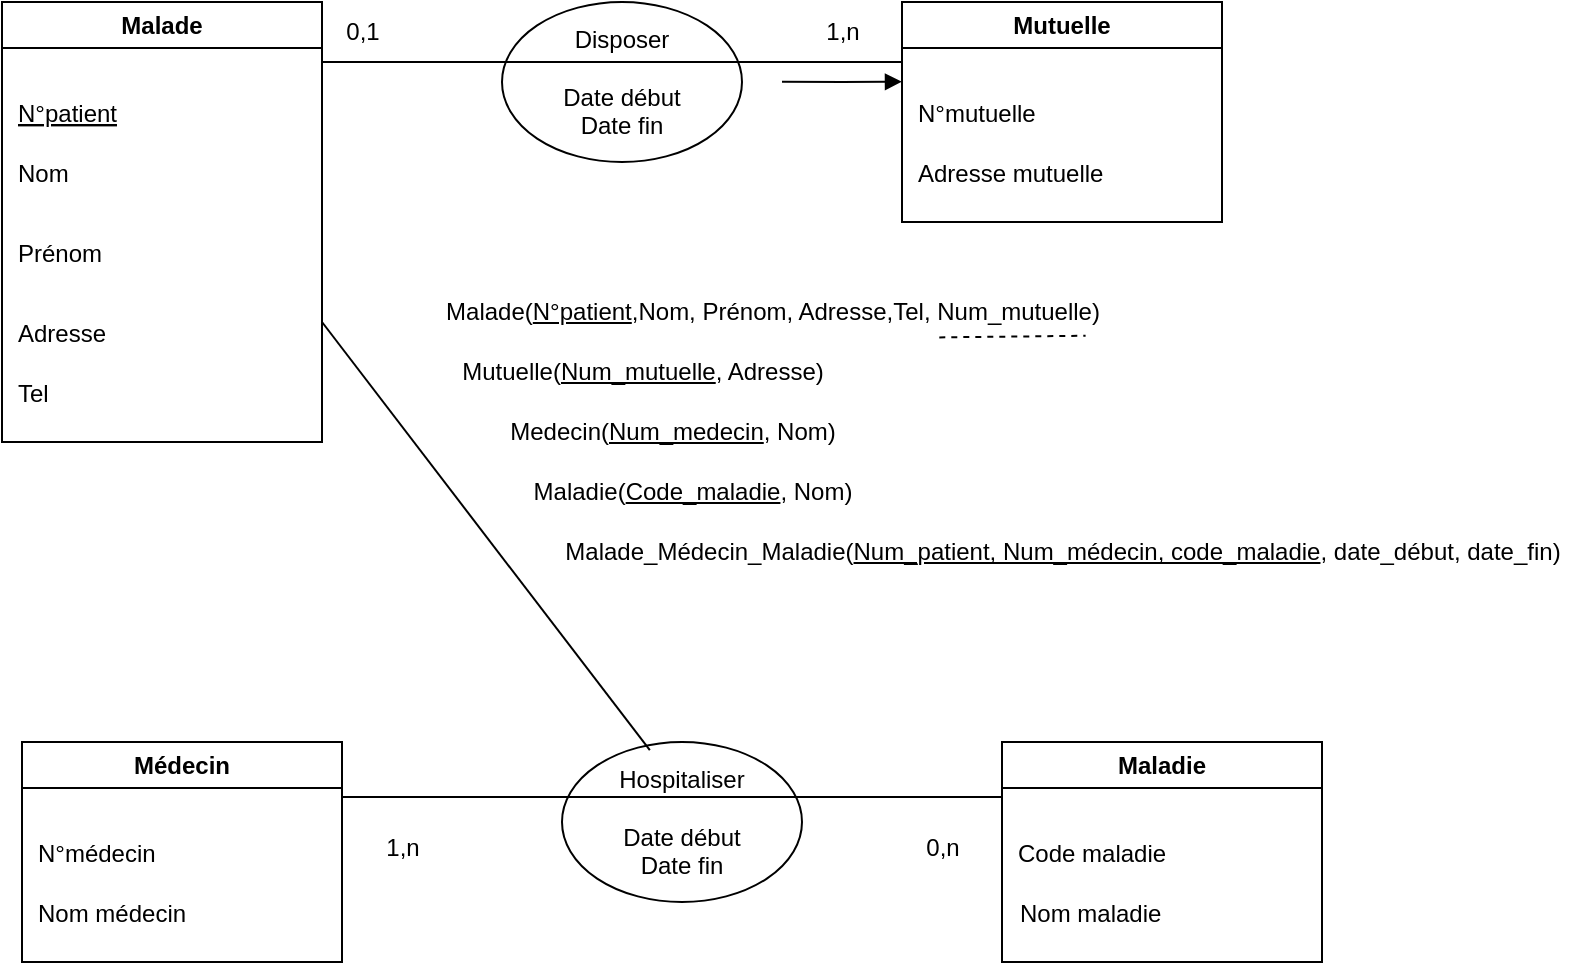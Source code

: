 <mxfile version="25.0.1">
  <diagram id="R2lEEEUBdFMjLlhIrx00" name="Page-1">
    <mxGraphModel dx="2154" dy="1050" grid="1" gridSize="10" guides="1" tooltips="1" connect="1" arrows="1" fold="1" page="1" pageScale="1" pageWidth="850" pageHeight="1100" math="0" shadow="0" extFonts="Permanent Marker^https://fonts.googleapis.com/css?family=Permanent+Marker">
      <root>
        <mxCell id="0" />
        <mxCell id="1" parent="0" />
        <mxCell id="NeTO1dt7-RtWeZAmDibY-6" value="&lt;span style=&quot;text-wrap-mode: nowrap;&quot;&gt;Malade&lt;/span&gt;" style="swimlane;whiteSpace=wrap;html=1;" vertex="1" parent="1">
          <mxGeometry x="90" y="100" width="160" height="220" as="geometry" />
        </mxCell>
        <mxCell id="NeTO1dt7-RtWeZAmDibY-3" value="N°patient" style="shape=partialRectangle;overflow=hidden;connectable=0;fillColor=none;top=0;left=0;bottom=0;right=0;align=left;spacingLeft=6;fontStyle=4" vertex="1" parent="NeTO1dt7-RtWeZAmDibY-6">
          <mxGeometry y="40" width="230" height="30" as="geometry">
            <mxRectangle width="230" height="30" as="alternateBounds" />
          </mxGeometry>
        </mxCell>
        <mxCell id="NeTO1dt7-RtWeZAmDibY-7" value="Adresse" style="shape=partialRectangle;overflow=hidden;connectable=0;fillColor=none;top=0;left=0;bottom=0;right=0;align=left;spacingLeft=6;" vertex="1" parent="NeTO1dt7-RtWeZAmDibY-6">
          <mxGeometry y="150" width="230" height="30" as="geometry">
            <mxRectangle width="230" height="30" as="alternateBounds" />
          </mxGeometry>
        </mxCell>
        <mxCell id="NeTO1dt7-RtWeZAmDibY-8" value="Nom" style="shape=partialRectangle;overflow=hidden;connectable=0;fillColor=none;top=0;left=0;bottom=0;right=0;align=left;spacingLeft=6;" vertex="1" parent="NeTO1dt7-RtWeZAmDibY-6">
          <mxGeometry y="70" width="230" height="30" as="geometry">
            <mxRectangle width="230" height="30" as="alternateBounds" />
          </mxGeometry>
        </mxCell>
        <mxCell id="NeTO1dt7-RtWeZAmDibY-13" value="Prénom" style="shape=partialRectangle;overflow=hidden;connectable=0;fillColor=none;top=0;left=0;bottom=0;right=0;align=left;spacingLeft=6;" vertex="1" parent="NeTO1dt7-RtWeZAmDibY-6">
          <mxGeometry y="110" width="230" height="30" as="geometry">
            <mxRectangle width="230" height="30" as="alternateBounds" />
          </mxGeometry>
        </mxCell>
        <mxCell id="NeTO1dt7-RtWeZAmDibY-14" value="Tel" style="shape=partialRectangle;overflow=hidden;connectable=0;fillColor=none;top=0;left=0;bottom=0;right=0;align=left;spacingLeft=6;" vertex="1" parent="NeTO1dt7-RtWeZAmDibY-6">
          <mxGeometry y="180" width="230" height="30" as="geometry">
            <mxRectangle width="230" height="30" as="alternateBounds" />
          </mxGeometry>
        </mxCell>
        <mxCell id="NeTO1dt7-RtWeZAmDibY-15" value="&lt;span style=&quot;text-wrap-mode: nowrap;&quot;&gt;Mutuelle&lt;/span&gt;" style="swimlane;whiteSpace=wrap;html=1;startSize=23;" vertex="1" parent="1">
          <mxGeometry x="540" y="100" width="160" height="110" as="geometry" />
        </mxCell>
        <mxCell id="NeTO1dt7-RtWeZAmDibY-16" value="N°mutuelle" style="shape=partialRectangle;overflow=hidden;connectable=0;fillColor=none;top=0;left=0;bottom=0;right=0;align=left;spacingLeft=6;" vertex="1" parent="NeTO1dt7-RtWeZAmDibY-15">
          <mxGeometry y="40" width="230" height="30" as="geometry">
            <mxRectangle width="230" height="30" as="alternateBounds" />
          </mxGeometry>
        </mxCell>
        <mxCell id="NeTO1dt7-RtWeZAmDibY-18" value="Adresse mutuelle" style="shape=partialRectangle;overflow=hidden;connectable=0;fillColor=none;top=0;left=0;bottom=0;right=0;align=left;spacingLeft=6;" vertex="1" parent="NeTO1dt7-RtWeZAmDibY-15">
          <mxGeometry y="70" width="230" height="30" as="geometry">
            <mxRectangle width="230" height="30" as="alternateBounds" />
          </mxGeometry>
        </mxCell>
        <mxCell id="NeTO1dt7-RtWeZAmDibY-21" value="&lt;span style=&quot;text-wrap-mode: nowrap;&quot;&gt;Maladie&lt;/span&gt;" style="swimlane;whiteSpace=wrap;html=1;" vertex="1" parent="1">
          <mxGeometry x="590" y="470" width="160" height="110" as="geometry" />
        </mxCell>
        <mxCell id="NeTO1dt7-RtWeZAmDibY-22" value="Code maladie" style="shape=partialRectangle;overflow=hidden;connectable=0;fillColor=none;top=0;left=0;bottom=0;right=0;align=left;spacingLeft=6;" vertex="1" parent="NeTO1dt7-RtWeZAmDibY-21">
          <mxGeometry y="40" width="230" height="30" as="geometry">
            <mxRectangle width="230" height="30" as="alternateBounds" />
          </mxGeometry>
        </mxCell>
        <mxCell id="NeTO1dt7-RtWeZAmDibY-24" value="Nom maladie" style="shape=partialRectangle;overflow=hidden;connectable=0;fillColor=none;top=0;left=0;bottom=0;right=0;align=left;spacingLeft=6;" vertex="1" parent="NeTO1dt7-RtWeZAmDibY-21">
          <mxGeometry x="1" y="70" width="230" height="30" as="geometry">
            <mxRectangle width="230" height="30" as="alternateBounds" />
          </mxGeometry>
        </mxCell>
        <mxCell id="NeTO1dt7-RtWeZAmDibY-27" value="&lt;span style=&quot;text-wrap-mode: nowrap;&quot;&gt;Médecin&lt;/span&gt;" style="swimlane;whiteSpace=wrap;html=1;" vertex="1" parent="1">
          <mxGeometry x="100" y="470" width="160" height="110" as="geometry" />
        </mxCell>
        <mxCell id="NeTO1dt7-RtWeZAmDibY-28" value="N°médecin" style="shape=partialRectangle;overflow=hidden;connectable=0;fillColor=none;top=0;left=0;bottom=0;right=0;align=left;spacingLeft=6;" vertex="1" parent="NeTO1dt7-RtWeZAmDibY-27">
          <mxGeometry y="40" width="140" height="30" as="geometry">
            <mxRectangle width="230" height="30" as="alternateBounds" />
          </mxGeometry>
        </mxCell>
        <mxCell id="NeTO1dt7-RtWeZAmDibY-30" value="Nom médecin" style="shape=partialRectangle;overflow=hidden;connectable=0;fillColor=none;top=0;left=0;bottom=0;right=0;align=left;spacingLeft=6;" vertex="1" parent="NeTO1dt7-RtWeZAmDibY-27">
          <mxGeometry y="70" width="230" height="30" as="geometry">
            <mxRectangle width="230" height="30" as="alternateBounds" />
          </mxGeometry>
        </mxCell>
        <mxCell id="NeTO1dt7-RtWeZAmDibY-33" value="&lt;div&gt;Hospitaliser&lt;/div&gt;&lt;div&gt;&lt;br&gt;&lt;/div&gt;&lt;div&gt;Date début&lt;/div&gt;&lt;div&gt;Date fin&lt;/div&gt;" style="ellipse;whiteSpace=wrap;html=1;" vertex="1" parent="1">
          <mxGeometry x="370" y="470" width="120" height="80" as="geometry" />
        </mxCell>
        <mxCell id="NeTO1dt7-RtWeZAmDibY-34" value="Disposer&lt;div&gt;&lt;br&gt;&lt;div&gt;&lt;div&gt;Date début&lt;/div&gt;&lt;div&gt;Date fin&lt;/div&gt;&lt;/div&gt;&lt;/div&gt;" style="ellipse;whiteSpace=wrap;html=1;" vertex="1" parent="1">
          <mxGeometry x="340" y="100" width="120" height="80" as="geometry" />
        </mxCell>
        <mxCell id="NeTO1dt7-RtWeZAmDibY-35" value="" style="endArrow=none;html=1;rounded=0;entryX=0;entryY=0.25;entryDx=0;entryDy=0;exitX=1;exitY=0.25;exitDx=0;exitDy=0;" edge="1" parent="1" source="NeTO1dt7-RtWeZAmDibY-27" target="NeTO1dt7-RtWeZAmDibY-21">
          <mxGeometry width="50" height="50" relative="1" as="geometry">
            <mxPoint x="300" y="490" as="sourcePoint" />
            <mxPoint x="350" y="440" as="targetPoint" />
          </mxGeometry>
        </mxCell>
        <mxCell id="NeTO1dt7-RtWeZAmDibY-36" value="" style="endArrow=none;html=1;rounded=0;" edge="1" parent="1">
          <mxGeometry width="50" height="50" relative="1" as="geometry">
            <mxPoint x="250" y="130" as="sourcePoint" />
            <mxPoint x="540" y="130" as="targetPoint" />
          </mxGeometry>
        </mxCell>
        <mxCell id="NeTO1dt7-RtWeZAmDibY-38" value="1,n" style="text;html=1;align=center;verticalAlign=middle;resizable=0;points=[];autosize=1;strokeColor=none;fillColor=none;" vertex="1" parent="1">
          <mxGeometry x="270" y="508" width="40" height="30" as="geometry" />
        </mxCell>
        <mxCell id="NeTO1dt7-RtWeZAmDibY-39" value="1,n" style="text;html=1;align=center;verticalAlign=middle;resizable=0;points=[];autosize=1;strokeColor=none;fillColor=none;" vertex="1" parent="1">
          <mxGeometry x="490" y="100" width="40" height="30" as="geometry" />
        </mxCell>
        <mxCell id="NeTO1dt7-RtWeZAmDibY-40" value="" style="endArrow=none;html=1;rounded=0;entryX=0.366;entryY=0.051;entryDx=0;entryDy=0;entryPerimeter=0;" edge="1" parent="1" target="NeTO1dt7-RtWeZAmDibY-33">
          <mxGeometry width="50" height="50" relative="1" as="geometry">
            <mxPoint x="250" y="260" as="sourcePoint" />
            <mxPoint x="410" y="460" as="targetPoint" />
          </mxGeometry>
        </mxCell>
        <mxCell id="NeTO1dt7-RtWeZAmDibY-41" value="0,n" style="text;html=1;align=center;verticalAlign=middle;resizable=0;points=[];autosize=1;strokeColor=none;fillColor=none;" vertex="1" parent="1">
          <mxGeometry x="540" y="508" width="40" height="30" as="geometry" />
        </mxCell>
        <mxCell id="NeTO1dt7-RtWeZAmDibY-42" value="0,1" style="text;html=1;align=center;verticalAlign=middle;resizable=0;points=[];autosize=1;strokeColor=none;fillColor=none;" vertex="1" parent="1">
          <mxGeometry x="250" y="100" width="40" height="30" as="geometry" />
        </mxCell>
        <mxCell id="NeTO1dt7-RtWeZAmDibY-43" value="" style="endArrow=block;html=1;rounded=0;endFill=1;" edge="1" parent="1">
          <mxGeometry width="50" height="50" relative="1" as="geometry">
            <mxPoint x="480" y="139.85" as="sourcePoint" />
            <mxPoint x="540" y="139.85" as="targetPoint" />
            <Array as="points">
              <mxPoint x="510" y="140" />
            </Array>
          </mxGeometry>
        </mxCell>
        <mxCell id="NeTO1dt7-RtWeZAmDibY-46" value="Malade(&lt;u&gt;N°patient&lt;/u&gt;,Nom, Prénom, Adresse,Tel, Num_mutuelle)" style="text;html=1;align=center;verticalAlign=middle;resizable=0;points=[];autosize=1;strokeColor=none;fillColor=none;" vertex="1" parent="1">
          <mxGeometry x="300" y="240" width="350" height="30" as="geometry" />
        </mxCell>
        <mxCell id="NeTO1dt7-RtWeZAmDibY-47" value="" style="endArrow=none;dashed=1;html=1;rounded=0;exitX=0.739;exitY=0.923;exitDx=0;exitDy=0;exitPerimeter=0;entryX=0.948;entryY=0.896;entryDx=0;entryDy=0;entryPerimeter=0;" edge="1" parent="1" source="NeTO1dt7-RtWeZAmDibY-46" target="NeTO1dt7-RtWeZAmDibY-46">
          <mxGeometry width="50" height="50" relative="1" as="geometry">
            <mxPoint x="490" y="330" as="sourcePoint" />
            <mxPoint x="536" y="290" as="targetPoint" />
          </mxGeometry>
        </mxCell>
        <mxCell id="NeTO1dt7-RtWeZAmDibY-48" value="Mutuelle(&lt;u&gt;Num_mutuelle&lt;/u&gt;, Adresse)" style="text;html=1;align=center;verticalAlign=middle;resizable=0;points=[];autosize=1;strokeColor=none;fillColor=none;" vertex="1" parent="1">
          <mxGeometry x="310" y="270" width="200" height="30" as="geometry" />
        </mxCell>
        <mxCell id="NeTO1dt7-RtWeZAmDibY-49" value="Medecin(&lt;u&gt;Num_medecin&lt;/u&gt;, Nom)" style="text;html=1;align=center;verticalAlign=middle;resizable=0;points=[];autosize=1;strokeColor=none;fillColor=none;" vertex="1" parent="1">
          <mxGeometry x="330" y="300" width="190" height="30" as="geometry" />
        </mxCell>
        <mxCell id="NeTO1dt7-RtWeZAmDibY-50" value="Maladie(&lt;u&gt;Code_maladie&lt;/u&gt;, Nom)" style="text;html=1;align=center;verticalAlign=middle;resizable=0;points=[];autosize=1;strokeColor=none;fillColor=none;" vertex="1" parent="1">
          <mxGeometry x="345" y="330" width="180" height="30" as="geometry" />
        </mxCell>
        <mxCell id="NeTO1dt7-RtWeZAmDibY-51" value="Malade_Médecin_Maladie(&lt;u&gt;Num_patient, Num_médecin, code_maladie&lt;/u&gt;, date_début, date_fin)" style="text;html=1;align=center;verticalAlign=middle;resizable=0;points=[];autosize=1;strokeColor=none;fillColor=none;" vertex="1" parent="1">
          <mxGeometry x="360" y="360" width="520" height="30" as="geometry" />
        </mxCell>
      </root>
    </mxGraphModel>
  </diagram>
</mxfile>
